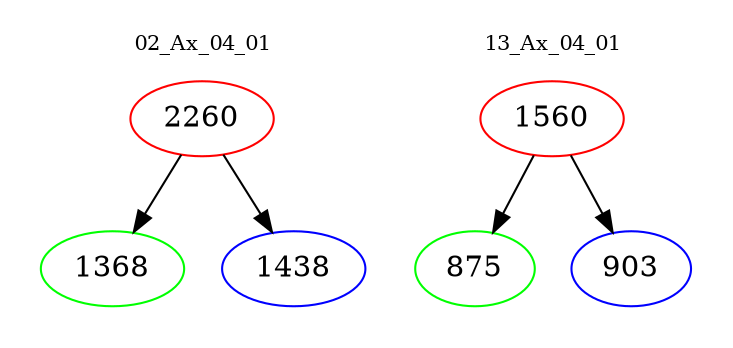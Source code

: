 digraph{
subgraph cluster_0 {
color = white
label = "02_Ax_04_01";
fontsize=10;
T0_2260 [label="2260", color="red"]
T0_2260 -> T0_1368 [color="black"]
T0_1368 [label="1368", color="green"]
T0_2260 -> T0_1438 [color="black"]
T0_1438 [label="1438", color="blue"]
}
subgraph cluster_1 {
color = white
label = "13_Ax_04_01";
fontsize=10;
T1_1560 [label="1560", color="red"]
T1_1560 -> T1_875 [color="black"]
T1_875 [label="875", color="green"]
T1_1560 -> T1_903 [color="black"]
T1_903 [label="903", color="blue"]
}
}
